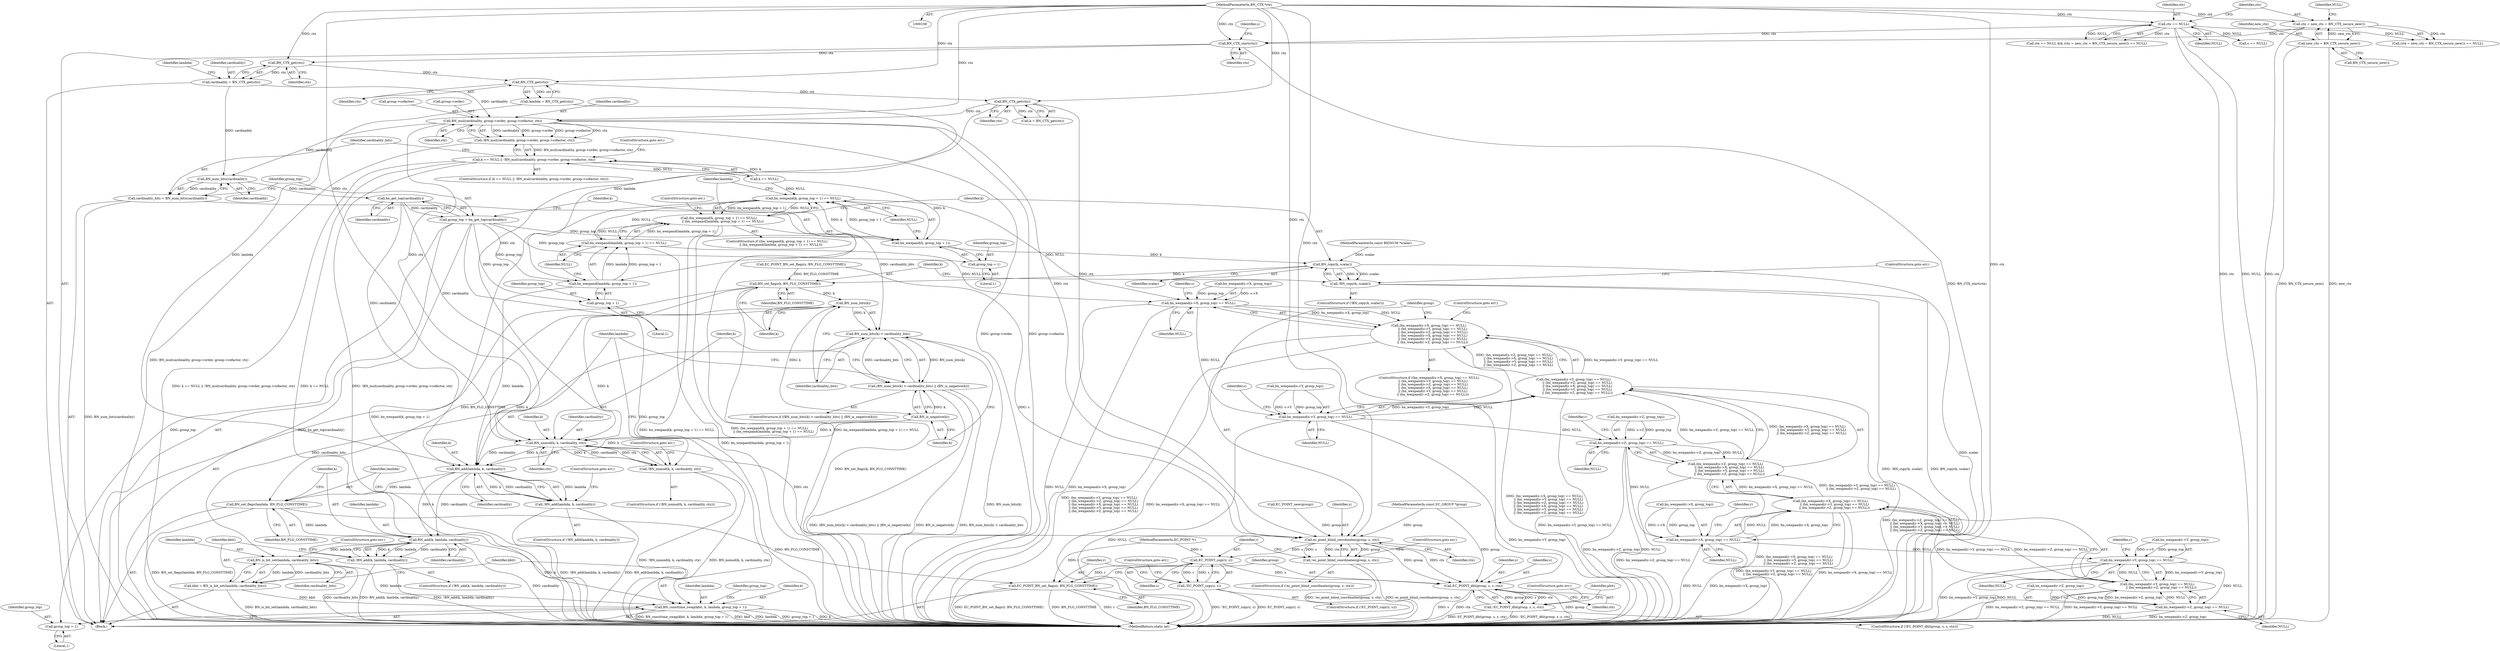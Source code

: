 digraph "1_openssl_56fb454d281a023b3f950d969693553d3f3ceea1@pointer" {
"1000212" [label="(Call,BN_mul(cardinality, group->order, group->cofactor, ctx))"];
"1000194" [label="(Call,cardinality = BN_CTX_get(ctx))"];
"1000196" [label="(Call,BN_CTX_get(ctx))"];
"1000159" [label="(Call,BN_CTX_start(ctx))"];
"1000151" [label="(Call,ctx = new_ctx = BN_CTX_secure_new())"];
"1000113" [label="(MethodParameterIn,BN_CTX *ctx)"];
"1000153" [label="(Call,new_ctx = BN_CTX_secure_new())"];
"1000147" [label="(Call,ctx == NULL)"];
"1000204" [label="(Call,BN_CTX_get(ctx))"];
"1000200" [label="(Call,BN_CTX_get(ctx))"];
"1000211" [label="(Call,!BN_mul(cardinality, group->order, group->cofactor, ctx))"];
"1000207" [label="(Call,k == NULL || !BN_mul(cardinality, group->order, group->cofactor, ctx))"];
"1000224" [label="(Call,BN_num_bits(cardinality))"];
"1000222" [label="(Call,cardinality_bits = BN_num_bits(cardinality))"];
"1000258" [label="(Call,BN_num_bits(k) > cardinality_bits)"];
"1000257" [label="(Call,(BN_num_bits(k) > cardinality_bits) || (BN_is_negative(k)))"];
"1000292" [label="(Call,BN_is_bit_set(lambda, cardinality_bits))"];
"1000290" [label="(Call,kbit = BN_is_bit_set(lambda, cardinality_bits))"];
"1000295" [label="(Call,BN_consttime_swap(kbit, k, lambda, group_top + 1))"];
"1000228" [label="(Call,bn_get_top(cardinality))"];
"1000226" [label="(Call,group_top = bn_get_top(cardinality))"];
"1000233" [label="(Call,bn_wexpand(k, group_top + 1))"];
"1000232" [label="(Call,bn_wexpand(k, group_top + 1) == NULL)"];
"1000231" [label="(Call,(bn_wexpand(k, group_top + 1) == NULL)\n        || (bn_wexpand(lambda, group_top + 1) == NULL))"];
"1000239" [label="(Call,bn_wexpand(lambda, group_top + 1) == NULL)"];
"1000310" [label="(Call,bn_wexpand(s->X, group_top) == NULL)"];
"1000309" [label="(Call,(bn_wexpand(s->X, group_top) == NULL)\n        || (bn_wexpand(s->Y, group_top) == NULL)\n        || (bn_wexpand(s->Z, group_top) == NULL)\n        || (bn_wexpand(r->X, group_top) == NULL)\n        || (bn_wexpand(r->Y, group_top) == NULL)\n        || (bn_wexpand(r->Z, group_top) == NULL))"];
"1000318" [label="(Call,bn_wexpand(s->Y, group_top) == NULL)"];
"1000317" [label="(Call,(bn_wexpand(s->Y, group_top) == NULL)\n        || (bn_wexpand(s->Z, group_top) == NULL)\n        || (bn_wexpand(r->X, group_top) == NULL)\n        || (bn_wexpand(r->Y, group_top) == NULL)\n        || (bn_wexpand(r->Z, group_top) == NULL))"];
"1000326" [label="(Call,bn_wexpand(s->Z, group_top) == NULL)"];
"1000325" [label="(Call,(bn_wexpand(s->Z, group_top) == NULL)\n        || (bn_wexpand(r->X, group_top) == NULL)\n        || (bn_wexpand(r->Y, group_top) == NULL)\n        || (bn_wexpand(r->Z, group_top) == NULL))"];
"1000334" [label="(Call,bn_wexpand(r->X, group_top) == NULL)"];
"1000333" [label="(Call,(bn_wexpand(r->X, group_top) == NULL)\n        || (bn_wexpand(r->Y, group_top) == NULL)\n        || (bn_wexpand(r->Z, group_top) == NULL))"];
"1000342" [label="(Call,bn_wexpand(r->Y, group_top) == NULL)"];
"1000341" [label="(Call,(bn_wexpand(r->Y, group_top) == NULL)\n        || (bn_wexpand(r->Z, group_top) == NULL))"];
"1000349" [label="(Call,bn_wexpand(r->Z, group_top) == NULL)"];
"1000249" [label="(Call,BN_copy(k, scalar))"];
"1000248" [label="(Call,!BN_copy(k, scalar))"];
"1000253" [label="(Call,BN_set_flags(k, BN_FLG_CONSTTIME))"];
"1000259" [label="(Call,BN_num_bits(k))"];
"1000262" [label="(Call,BN_is_negative(k))"];
"1000267" [label="(Call,BN_nnmod(k, k, cardinality, ctx))"];
"1000266" [label="(Call,!BN_nnmod(k, k, cardinality, ctx))"];
"1000275" [label="(Call,BN_add(lambda, k, cardinality))"];
"1000274" [label="(Call,!BN_add(lambda, k, cardinality))"];
"1000280" [label="(Call,BN_set_flags(lambda, BN_FLG_CONSTTIME))"];
"1000285" [label="(Call,BN_add(k, lambda, cardinality))"];
"1000284" [label="(Call,!BN_add(k, lambda, cardinality))"];
"1000370" [label="(Call,EC_POINT_BN_set_flags(r, BN_FLG_CONSTTIME))"];
"1000359" [label="(Call,ec_point_blind_coordinates(group, s, ctx))"];
"1000358" [label="(Call,!ec_point_blind_coordinates(group, s, ctx))"];
"1000366" [label="(Call,EC_POINT_copy(r, s))"];
"1000365" [label="(Call,!EC_POINT_copy(r, s))"];
"1000375" [label="(Call,EC_POINT_dbl(group, s, s, ctx))"];
"1000374" [label="(Call,!EC_POINT_dbl(group, s, s, ctx))"];
"1000235" [label="(Call,group_top + 1)"];
"1000240" [label="(Call,bn_wexpand(lambda, group_top + 1))"];
"1000242" [label="(Call,group_top + 1)"];
"1000299" [label="(Call,group_top + 1)"];
"1000147" [label="(Call,ctx == NULL)"];
"1000246" [label="(ControlStructure,goto err;)"];
"1000248" [label="(Call,!BN_copy(k, scalar))"];
"1000292" [label="(Call,BN_is_bit_set(lambda, cardinality_bits))"];
"1000296" [label="(Identifier,kbit)"];
"1000232" [label="(Call,bn_wexpand(k, group_top + 1) == NULL)"];
"1000332" [label="(Identifier,NULL)"];
"1000257" [label="(Call,(BN_num_bits(k) > cardinality_bits) || (BN_is_negative(k)))"];
"1000298" [label="(Identifier,lambda)"];
"1000334" [label="(Call,bn_wexpand(r->X, group_top) == NULL)"];
"1000358" [label="(Call,!ec_point_blind_coordinates(group, s, ctx))"];
"1000252" [label="(ControlStructure,goto err;)"];
"1000369" [label="(ControlStructure,goto err;)"];
"1000262" [label="(Call,BN_is_negative(k))"];
"1000204" [label="(Call,BN_CTX_get(ctx))"];
"1000375" [label="(Call,EC_POINT_dbl(group, s, s, ctx))"];
"1000213" [label="(Identifier,cardinality)"];
"1000194" [label="(Call,cardinality = BN_CTX_get(ctx))"];
"1000367" [label="(Identifier,r)"];
"1000243" [label="(Identifier,group_top)"];
"1000280" [label="(Call,BN_set_flags(lambda, BN_FLG_CONSTTIME))"];
"1000340" [label="(Identifier,NULL)"];
"1000309" [label="(Call,(bn_wexpand(s->X, group_top) == NULL)\n        || (bn_wexpand(s->Y, group_top) == NULL)\n        || (bn_wexpand(s->Z, group_top) == NULL)\n        || (bn_wexpand(r->X, group_top) == NULL)\n        || (bn_wexpand(r->Y, group_top) == NULL)\n        || (bn_wexpand(r->Z, group_top) == NULL))"];
"1000360" [label="(Identifier,group)"];
"1000366" [label="(Call,EC_POINT_copy(r, s))"];
"1000363" [label="(ControlStructure,goto err;)"];
"1000282" [label="(Identifier,BN_FLG_CONSTTIME)"];
"1000245" [label="(Identifier,NULL)"];
"1000263" [label="(Identifier,k)"];
"1000163" [label="(Call,EC_POINT_new(group))"];
"1000195" [label="(Identifier,cardinality)"];
"1000224" [label="(Call,BN_num_bits(cardinality))"];
"1000349" [label="(Call,bn_wexpand(r->Z, group_top) == NULL)"];
"1000271" [label="(Identifier,ctx)"];
"1000156" [label="(Identifier,NULL)"];
"1000276" [label="(Identifier,lambda)"];
"1000269" [label="(Identifier,k)"];
"1000268" [label="(Identifier,k)"];
"1000377" [label="(Identifier,s)"];
"1000295" [label="(Call,BN_consttime_swap(kbit, k, lambda, group_top + 1))"];
"1000114" [label="(Block,)"];
"1000326" [label="(Call,bn_wexpand(s->Z, group_top) == NULL)"];
"1000196" [label="(Call,BN_CTX_get(ctx))"];
"1000155" [label="(Call,BN_CTX_secure_new())"];
"1000284" [label="(Call,!BN_add(k, lambda, cardinality))"];
"1000335" [label="(Call,bn_wexpand(r->X, group_top))"];
"1000342" [label="(Call,bn_wexpand(r->Y, group_top) == NULL)"];
"1000223" [label="(Identifier,cardinality_bits)"];
"1000206" [label="(ControlStructure,if (k == NULL || !BN_mul(cardinality, group->order, group->cofactor, ctx)))"];
"1000255" [label="(Identifier,BN_FLG_CONSTTIME)"];
"1000300" [label="(Identifier,group_top)"];
"1000291" [label="(Identifier,kbit)"];
"1000207" [label="(Call,k == NULL || !BN_mul(cardinality, group->order, group->cofactor, ctx))"];
"1000111" [label="(MethodParameterIn,const BIGNUM *scalar)"];
"1000373" [label="(ControlStructure,if (!EC_POINT_dbl(group, s, s, ctx)))"];
"1000149" [label="(Identifier,NULL)"];
"1000225" [label="(Identifier,cardinality)"];
"1000359" [label="(Call,ec_point_blind_coordinates(group, s, ctx))"];
"1000382" [label="(Identifier,pbit)"];
"1000362" [label="(Identifier,ctx)"];
"1000235" [label="(Call,group_top + 1)"];
"1000260" [label="(Identifier,k)"];
"1000277" [label="(Identifier,k)"];
"1000287" [label="(Identifier,lambda)"];
"1000244" [label="(Literal,1)"];
"1000251" [label="(Identifier,scalar)"];
"1000237" [label="(Literal,1)"];
"1000153" [label="(Call,new_ctx = BN_CTX_secure_new())"];
"1000166" [label="(Call,s == NULL)"];
"1000221" [label="(ControlStructure,goto err;)"];
"1000279" [label="(ControlStructure,goto err;)"];
"1000150" [label="(Call,(ctx = new_ctx = BN_CTX_secure_new()) == NULL)"];
"1000199" [label="(Identifier,lambda)"];
"1000273" [label="(ControlStructure,if (!BN_add(lambda, k, cardinality)))"];
"1000230" [label="(ControlStructure,if ((bn_wexpand(k, group_top + 1) == NULL)\n        || (bn_wexpand(lambda, group_top + 1) == NULL)))"];
"1000310" [label="(Call,bn_wexpand(s->X, group_top) == NULL)"];
"1000110" [label="(MethodParameterIn,EC_POINT *r)"];
"1000220" [label="(Identifier,ctx)"];
"1000113" [label="(MethodParameterIn,BN_CTX *ctx)"];
"1000217" [label="(Call,group->cofactor)"];
"1000249" [label="(Call,BN_copy(k, scalar))"];
"1000303" [label="(Identifier,group_top)"];
"1000289" [label="(ControlStructure,goto err;)"];
"1000371" [label="(Identifier,r)"];
"1000299" [label="(Call,group_top + 1)"];
"1000432" [label="(MethodReturn,static int)"];
"1000154" [label="(Identifier,new_ctx)"];
"1000226" [label="(Call,group_top = bn_get_top(cardinality))"];
"1000290" [label="(Call,kbit = BN_is_bit_set(lambda, cardinality_bits))"];
"1000236" [label="(Identifier,group_top)"];
"1000286" [label="(Identifier,k)"];
"1000267" [label="(Call,BN_nnmod(k, k, cardinality, ctx))"];
"1000341" [label="(Call,(bn_wexpand(r->Y, group_top) == NULL)\n        || (bn_wexpand(r->Z, group_top) == NULL))"];
"1000109" [label="(MethodParameterIn,const EC_GROUP *group)"];
"1000372" [label="(Identifier,BN_FLG_CONSTTIME)"];
"1000368" [label="(Identifier,s)"];
"1000270" [label="(Identifier,cardinality)"];
"1000239" [label="(Call,bn_wexpand(lambda, group_top + 1) == NULL)"];
"1000191" [label="(Call,EC_POINT_BN_set_flags(s, BN_FLG_CONSTTIME))"];
"1000202" [label="(Call,k = BN_CTX_get(ctx))"];
"1000316" [label="(Identifier,NULL)"];
"1000374" [label="(Call,!EC_POINT_dbl(group, s, s, ctx))"];
"1000151" [label="(Call,ctx = new_ctx = BN_CTX_secure_new())"];
"1000148" [label="(Identifier,ctx)"];
"1000356" [label="(ControlStructure,goto err;)"];
"1000250" [label="(Identifier,k)"];
"1000297" [label="(Identifier,k)"];
"1000285" [label="(Call,BN_add(k, lambda, cardinality))"];
"1000229" [label="(Identifier,cardinality)"];
"1000222" [label="(Call,cardinality_bits = BN_num_bits(cardinality))"];
"1000198" [label="(Call,lambda = BN_CTX_get(ctx))"];
"1000301" [label="(Literal,1)"];
"1000160" [label="(Identifier,ctx)"];
"1000256" [label="(ControlStructure,if ((BN_num_bits(k) > cardinality_bits) || (BN_is_negative(k))))"];
"1000231" [label="(Call,(bn_wexpand(k, group_top + 1) == NULL)\n        || (bn_wexpand(lambda, group_top + 1) == NULL))"];
"1000146" [label="(Call,ctx == NULL && (ctx = new_ctx = BN_CTX_secure_new()) == NULL)"];
"1000357" [label="(ControlStructure,if (!ec_point_blind_coordinates(group, s, ctx)))"];
"1000208" [label="(Call,k == NULL)"];
"1000254" [label="(Identifier,k)"];
"1000234" [label="(Identifier,k)"];
"1000345" [label="(Identifier,r)"];
"1000350" [label="(Call,bn_wexpand(r->Z, group_top))"];
"1000333" [label="(Call,(bn_wexpand(r->X, group_top) == NULL)\n        || (bn_wexpand(r->Y, group_top) == NULL)\n        || (bn_wexpand(r->Z, group_top) == NULL))"];
"1000380" [label="(ControlStructure,goto err;)"];
"1000211" [label="(Call,!BN_mul(cardinality, group->order, group->cofactor, ctx))"];
"1000259" [label="(Call,BN_num_bits(k))"];
"1000317" [label="(Call,(bn_wexpand(s->Y, group_top) == NULL)\n        || (bn_wexpand(s->Z, group_top) == NULL)\n        || (bn_wexpand(r->X, group_top) == NULL)\n        || (bn_wexpand(r->Y, group_top) == NULL)\n        || (bn_wexpand(r->Z, group_top) == NULL))"];
"1000321" [label="(Identifier,s)"];
"1000238" [label="(Identifier,NULL)"];
"1000152" [label="(Identifier,ctx)"];
"1000376" [label="(Identifier,group)"];
"1000365" [label="(Call,!EC_POINT_copy(r, s))"];
"1000343" [label="(Call,bn_wexpand(r->Y, group_top))"];
"1000378" [label="(Identifier,s)"];
"1000275" [label="(Call,BN_add(lambda, k, cardinality))"];
"1000329" [label="(Identifier,s)"];
"1000197" [label="(Identifier,ctx)"];
"1000352" [label="(Identifier,r)"];
"1000283" [label="(ControlStructure,if (!BN_add(k, lambda, cardinality)))"];
"1000327" [label="(Call,bn_wexpand(s->Z, group_top))"];
"1000205" [label="(Identifier,ctx)"];
"1000348" [label="(Identifier,NULL)"];
"1000258" [label="(Call,BN_num_bits(k) > cardinality_bits)"];
"1000278" [label="(Identifier,cardinality)"];
"1000233" [label="(Call,bn_wexpand(k, group_top + 1))"];
"1000318" [label="(Call,bn_wexpand(s->Y, group_top) == NULL)"];
"1000355" [label="(Identifier,NULL)"];
"1000361" [label="(Identifier,s)"];
"1000319" [label="(Call,bn_wexpand(s->Y, group_top))"];
"1000240" [label="(Call,bn_wexpand(lambda, group_top + 1))"];
"1000324" [label="(Identifier,NULL)"];
"1000159" [label="(Call,BN_CTX_start(ctx))"];
"1000162" [label="(Identifier,s)"];
"1000325" [label="(Call,(bn_wexpand(s->Z, group_top) == NULL)\n        || (bn_wexpand(r->X, group_top) == NULL)\n        || (bn_wexpand(r->Y, group_top) == NULL)\n        || (bn_wexpand(r->Z, group_top) == NULL))"];
"1000379" [label="(Identifier,ctx)"];
"1000242" [label="(Call,group_top + 1)"];
"1000201" [label="(Identifier,ctx)"];
"1000200" [label="(Call,BN_CTX_get(ctx))"];
"1000265" [label="(ControlStructure,if (!BN_nnmod(k, k, cardinality, ctx)))"];
"1000241" [label="(Identifier,lambda)"];
"1000294" [label="(Identifier,cardinality_bits)"];
"1000227" [label="(Identifier,group_top)"];
"1000337" [label="(Identifier,r)"];
"1000274" [label="(Call,!BN_add(lambda, k, cardinality))"];
"1000293" [label="(Identifier,lambda)"];
"1000228" [label="(Call,bn_get_top(cardinality))"];
"1000288" [label="(Identifier,cardinality)"];
"1000212" [label="(Call,BN_mul(cardinality, group->order, group->cofactor, ctx))"];
"1000308" [label="(ControlStructure,if ((bn_wexpand(s->X, group_top) == NULL)\n        || (bn_wexpand(s->Y, group_top) == NULL)\n        || (bn_wexpand(s->Z, group_top) == NULL)\n        || (bn_wexpand(r->X, group_top) == NULL)\n        || (bn_wexpand(r->Y, group_top) == NULL)\n        || (bn_wexpand(r->Z, group_top) == NULL)))"];
"1000364" [label="(ControlStructure,if (!EC_POINT_copy(r, s)))"];
"1000253" [label="(Call,BN_set_flags(k, BN_FLG_CONSTTIME))"];
"1000261" [label="(Identifier,cardinality_bits)"];
"1000272" [label="(ControlStructure,goto err;)"];
"1000247" [label="(ControlStructure,if (!BN_copy(k, scalar)))"];
"1000266" [label="(Call,!BN_nnmod(k, k, cardinality, ctx))"];
"1000214" [label="(Call,group->order)"];
"1000311" [label="(Call,bn_wexpand(s->X, group_top))"];
"1000370" [label="(Call,EC_POINT_BN_set_flags(r, BN_FLG_CONSTTIME))"];
"1000281" [label="(Identifier,lambda)"];
"1000212" -> "1000211"  [label="AST: "];
"1000212" -> "1000220"  [label="CFG: "];
"1000213" -> "1000212"  [label="AST: "];
"1000214" -> "1000212"  [label="AST: "];
"1000217" -> "1000212"  [label="AST: "];
"1000220" -> "1000212"  [label="AST: "];
"1000211" -> "1000212"  [label="CFG: "];
"1000212" -> "1000432"  [label="DDG: group->cofactor"];
"1000212" -> "1000432"  [label="DDG: group->order"];
"1000212" -> "1000211"  [label="DDG: cardinality"];
"1000212" -> "1000211"  [label="DDG: group->order"];
"1000212" -> "1000211"  [label="DDG: group->cofactor"];
"1000212" -> "1000211"  [label="DDG: ctx"];
"1000194" -> "1000212"  [label="DDG: cardinality"];
"1000204" -> "1000212"  [label="DDG: ctx"];
"1000113" -> "1000212"  [label="DDG: ctx"];
"1000212" -> "1000224"  [label="DDG: cardinality"];
"1000212" -> "1000267"  [label="DDG: ctx"];
"1000212" -> "1000359"  [label="DDG: ctx"];
"1000194" -> "1000114"  [label="AST: "];
"1000194" -> "1000196"  [label="CFG: "];
"1000195" -> "1000194"  [label="AST: "];
"1000196" -> "1000194"  [label="AST: "];
"1000199" -> "1000194"  [label="CFG: "];
"1000196" -> "1000194"  [label="DDG: ctx"];
"1000194" -> "1000224"  [label="DDG: cardinality"];
"1000196" -> "1000197"  [label="CFG: "];
"1000197" -> "1000196"  [label="AST: "];
"1000159" -> "1000196"  [label="DDG: ctx"];
"1000113" -> "1000196"  [label="DDG: ctx"];
"1000196" -> "1000200"  [label="DDG: ctx"];
"1000159" -> "1000114"  [label="AST: "];
"1000159" -> "1000160"  [label="CFG: "];
"1000160" -> "1000159"  [label="AST: "];
"1000162" -> "1000159"  [label="CFG: "];
"1000159" -> "1000432"  [label="DDG: BN_CTX_start(ctx)"];
"1000151" -> "1000159"  [label="DDG: ctx"];
"1000147" -> "1000159"  [label="DDG: ctx"];
"1000113" -> "1000159"  [label="DDG: ctx"];
"1000151" -> "1000150"  [label="AST: "];
"1000151" -> "1000153"  [label="CFG: "];
"1000152" -> "1000151"  [label="AST: "];
"1000153" -> "1000151"  [label="AST: "];
"1000156" -> "1000151"  [label="CFG: "];
"1000151" -> "1000432"  [label="DDG: ctx"];
"1000151" -> "1000150"  [label="DDG: ctx"];
"1000113" -> "1000151"  [label="DDG: ctx"];
"1000153" -> "1000151"  [label="DDG: new_ctx"];
"1000113" -> "1000108"  [label="AST: "];
"1000113" -> "1000432"  [label="DDG: ctx"];
"1000113" -> "1000147"  [label="DDG: ctx"];
"1000113" -> "1000200"  [label="DDG: ctx"];
"1000113" -> "1000204"  [label="DDG: ctx"];
"1000113" -> "1000267"  [label="DDG: ctx"];
"1000113" -> "1000359"  [label="DDG: ctx"];
"1000113" -> "1000375"  [label="DDG: ctx"];
"1000153" -> "1000155"  [label="CFG: "];
"1000154" -> "1000153"  [label="AST: "];
"1000155" -> "1000153"  [label="AST: "];
"1000153" -> "1000432"  [label="DDG: BN_CTX_secure_new()"];
"1000153" -> "1000432"  [label="DDG: new_ctx"];
"1000147" -> "1000146"  [label="AST: "];
"1000147" -> "1000149"  [label="CFG: "];
"1000148" -> "1000147"  [label="AST: "];
"1000149" -> "1000147"  [label="AST: "];
"1000152" -> "1000147"  [label="CFG: "];
"1000146" -> "1000147"  [label="CFG: "];
"1000147" -> "1000432"  [label="DDG: NULL"];
"1000147" -> "1000432"  [label="DDG: ctx"];
"1000147" -> "1000146"  [label="DDG: ctx"];
"1000147" -> "1000146"  [label="DDG: NULL"];
"1000147" -> "1000150"  [label="DDG: NULL"];
"1000147" -> "1000166"  [label="DDG: NULL"];
"1000204" -> "1000202"  [label="AST: "];
"1000204" -> "1000205"  [label="CFG: "];
"1000205" -> "1000204"  [label="AST: "];
"1000202" -> "1000204"  [label="CFG: "];
"1000204" -> "1000202"  [label="DDG: ctx"];
"1000200" -> "1000204"  [label="DDG: ctx"];
"1000204" -> "1000267"  [label="DDG: ctx"];
"1000204" -> "1000359"  [label="DDG: ctx"];
"1000200" -> "1000198"  [label="AST: "];
"1000200" -> "1000201"  [label="CFG: "];
"1000201" -> "1000200"  [label="AST: "];
"1000198" -> "1000200"  [label="CFG: "];
"1000200" -> "1000198"  [label="DDG: ctx"];
"1000211" -> "1000207"  [label="AST: "];
"1000207" -> "1000211"  [label="CFG: "];
"1000211" -> "1000432"  [label="DDG: BN_mul(cardinality, group->order, group->cofactor, ctx)"];
"1000211" -> "1000207"  [label="DDG: BN_mul(cardinality, group->order, group->cofactor, ctx)"];
"1000207" -> "1000206"  [label="AST: "];
"1000207" -> "1000208"  [label="CFG: "];
"1000208" -> "1000207"  [label="AST: "];
"1000221" -> "1000207"  [label="CFG: "];
"1000223" -> "1000207"  [label="CFG: "];
"1000207" -> "1000432"  [label="DDG: k == NULL"];
"1000207" -> "1000432"  [label="DDG: k == NULL || !BN_mul(cardinality, group->order, group->cofactor, ctx)"];
"1000207" -> "1000432"  [label="DDG: !BN_mul(cardinality, group->order, group->cofactor, ctx)"];
"1000208" -> "1000207"  [label="DDG: k"];
"1000208" -> "1000207"  [label="DDG: NULL"];
"1000224" -> "1000222"  [label="AST: "];
"1000224" -> "1000225"  [label="CFG: "];
"1000225" -> "1000224"  [label="AST: "];
"1000222" -> "1000224"  [label="CFG: "];
"1000224" -> "1000222"  [label="DDG: cardinality"];
"1000224" -> "1000228"  [label="DDG: cardinality"];
"1000222" -> "1000114"  [label="AST: "];
"1000223" -> "1000222"  [label="AST: "];
"1000227" -> "1000222"  [label="CFG: "];
"1000222" -> "1000432"  [label="DDG: BN_num_bits(cardinality)"];
"1000222" -> "1000258"  [label="DDG: cardinality_bits"];
"1000258" -> "1000257"  [label="AST: "];
"1000258" -> "1000261"  [label="CFG: "];
"1000259" -> "1000258"  [label="AST: "];
"1000261" -> "1000258"  [label="AST: "];
"1000263" -> "1000258"  [label="CFG: "];
"1000257" -> "1000258"  [label="CFG: "];
"1000258" -> "1000432"  [label="DDG: BN_num_bits(k)"];
"1000258" -> "1000257"  [label="DDG: BN_num_bits(k)"];
"1000258" -> "1000257"  [label="DDG: cardinality_bits"];
"1000259" -> "1000258"  [label="DDG: k"];
"1000258" -> "1000292"  [label="DDG: cardinality_bits"];
"1000257" -> "1000256"  [label="AST: "];
"1000257" -> "1000262"  [label="CFG: "];
"1000262" -> "1000257"  [label="AST: "];
"1000268" -> "1000257"  [label="CFG: "];
"1000276" -> "1000257"  [label="CFG: "];
"1000257" -> "1000432"  [label="DDG: BN_num_bits(k) > cardinality_bits"];
"1000257" -> "1000432"  [label="DDG: BN_is_negative(k)"];
"1000257" -> "1000432"  [label="DDG: (BN_num_bits(k) > cardinality_bits) || (BN_is_negative(k))"];
"1000262" -> "1000257"  [label="DDG: k"];
"1000292" -> "1000290"  [label="AST: "];
"1000292" -> "1000294"  [label="CFG: "];
"1000293" -> "1000292"  [label="AST: "];
"1000294" -> "1000292"  [label="AST: "];
"1000290" -> "1000292"  [label="CFG: "];
"1000292" -> "1000432"  [label="DDG: cardinality_bits"];
"1000292" -> "1000290"  [label="DDG: lambda"];
"1000292" -> "1000290"  [label="DDG: cardinality_bits"];
"1000285" -> "1000292"  [label="DDG: lambda"];
"1000292" -> "1000295"  [label="DDG: lambda"];
"1000290" -> "1000114"  [label="AST: "];
"1000291" -> "1000290"  [label="AST: "];
"1000296" -> "1000290"  [label="CFG: "];
"1000290" -> "1000432"  [label="DDG: BN_is_bit_set(lambda, cardinality_bits)"];
"1000290" -> "1000295"  [label="DDG: kbit"];
"1000295" -> "1000114"  [label="AST: "];
"1000295" -> "1000299"  [label="CFG: "];
"1000296" -> "1000295"  [label="AST: "];
"1000297" -> "1000295"  [label="AST: "];
"1000298" -> "1000295"  [label="AST: "];
"1000299" -> "1000295"  [label="AST: "];
"1000303" -> "1000295"  [label="CFG: "];
"1000295" -> "1000432"  [label="DDG: kbit"];
"1000295" -> "1000432"  [label="DDG: lambda"];
"1000295" -> "1000432"  [label="DDG: group_top + 1"];
"1000295" -> "1000432"  [label="DDG: k"];
"1000295" -> "1000432"  [label="DDG: BN_consttime_swap(kbit, k, lambda, group_top + 1)"];
"1000285" -> "1000295"  [label="DDG: k"];
"1000226" -> "1000295"  [label="DDG: group_top"];
"1000228" -> "1000226"  [label="AST: "];
"1000228" -> "1000229"  [label="CFG: "];
"1000229" -> "1000228"  [label="AST: "];
"1000226" -> "1000228"  [label="CFG: "];
"1000228" -> "1000226"  [label="DDG: cardinality"];
"1000228" -> "1000267"  [label="DDG: cardinality"];
"1000228" -> "1000275"  [label="DDG: cardinality"];
"1000226" -> "1000114"  [label="AST: "];
"1000227" -> "1000226"  [label="AST: "];
"1000234" -> "1000226"  [label="CFG: "];
"1000226" -> "1000432"  [label="DDG: bn_get_top(cardinality)"];
"1000226" -> "1000233"  [label="DDG: group_top"];
"1000226" -> "1000235"  [label="DDG: group_top"];
"1000226" -> "1000240"  [label="DDG: group_top"];
"1000226" -> "1000242"  [label="DDG: group_top"];
"1000226" -> "1000299"  [label="DDG: group_top"];
"1000233" -> "1000232"  [label="AST: "];
"1000233" -> "1000235"  [label="CFG: "];
"1000234" -> "1000233"  [label="AST: "];
"1000235" -> "1000233"  [label="AST: "];
"1000238" -> "1000233"  [label="CFG: "];
"1000233" -> "1000232"  [label="DDG: k"];
"1000233" -> "1000232"  [label="DDG: group_top + 1"];
"1000208" -> "1000233"  [label="DDG: k"];
"1000233" -> "1000249"  [label="DDG: k"];
"1000232" -> "1000231"  [label="AST: "];
"1000232" -> "1000238"  [label="CFG: "];
"1000238" -> "1000232"  [label="AST: "];
"1000241" -> "1000232"  [label="CFG: "];
"1000231" -> "1000232"  [label="CFG: "];
"1000232" -> "1000432"  [label="DDG: bn_wexpand(k, group_top + 1)"];
"1000232" -> "1000231"  [label="DDG: bn_wexpand(k, group_top + 1)"];
"1000232" -> "1000231"  [label="DDG: NULL"];
"1000208" -> "1000232"  [label="DDG: NULL"];
"1000232" -> "1000239"  [label="DDG: NULL"];
"1000232" -> "1000310"  [label="DDG: NULL"];
"1000231" -> "1000230"  [label="AST: "];
"1000231" -> "1000239"  [label="CFG: "];
"1000239" -> "1000231"  [label="AST: "];
"1000246" -> "1000231"  [label="CFG: "];
"1000250" -> "1000231"  [label="CFG: "];
"1000231" -> "1000432"  [label="DDG: bn_wexpand(lambda, group_top + 1) == NULL"];
"1000231" -> "1000432"  [label="DDG: (bn_wexpand(k, group_top + 1) == NULL)\n        || (bn_wexpand(lambda, group_top + 1) == NULL)"];
"1000231" -> "1000432"  [label="DDG: bn_wexpand(k, group_top + 1) == NULL"];
"1000239" -> "1000231"  [label="DDG: bn_wexpand(lambda, group_top + 1)"];
"1000239" -> "1000231"  [label="DDG: NULL"];
"1000239" -> "1000245"  [label="CFG: "];
"1000240" -> "1000239"  [label="AST: "];
"1000245" -> "1000239"  [label="AST: "];
"1000239" -> "1000432"  [label="DDG: bn_wexpand(lambda, group_top + 1)"];
"1000240" -> "1000239"  [label="DDG: lambda"];
"1000240" -> "1000239"  [label="DDG: group_top + 1"];
"1000239" -> "1000310"  [label="DDG: NULL"];
"1000310" -> "1000309"  [label="AST: "];
"1000310" -> "1000316"  [label="CFG: "];
"1000311" -> "1000310"  [label="AST: "];
"1000316" -> "1000310"  [label="AST: "];
"1000321" -> "1000310"  [label="CFG: "];
"1000309" -> "1000310"  [label="CFG: "];
"1000310" -> "1000432"  [label="DDG: NULL"];
"1000310" -> "1000432"  [label="DDG: bn_wexpand(s->X, group_top)"];
"1000310" -> "1000309"  [label="DDG: bn_wexpand(s->X, group_top)"];
"1000310" -> "1000309"  [label="DDG: NULL"];
"1000311" -> "1000310"  [label="DDG: s->X"];
"1000311" -> "1000310"  [label="DDG: group_top"];
"1000310" -> "1000318"  [label="DDG: NULL"];
"1000309" -> "1000308"  [label="AST: "];
"1000309" -> "1000317"  [label="CFG: "];
"1000317" -> "1000309"  [label="AST: "];
"1000356" -> "1000309"  [label="CFG: "];
"1000360" -> "1000309"  [label="CFG: "];
"1000309" -> "1000432"  [label="DDG: bn_wexpand(s->X, group_top) == NULL"];
"1000309" -> "1000432"  [label="DDG: (bn_wexpand(s->X, group_top) == NULL)\n        || (bn_wexpand(s->Y, group_top) == NULL)\n        || (bn_wexpand(s->Z, group_top) == NULL)\n        || (bn_wexpand(r->X, group_top) == NULL)\n        || (bn_wexpand(r->Y, group_top) == NULL)\n        || (bn_wexpand(r->Z, group_top) == NULL)"];
"1000309" -> "1000432"  [label="DDG: (bn_wexpand(s->Y, group_top) == NULL)\n        || (bn_wexpand(s->Z, group_top) == NULL)\n        || (bn_wexpand(r->X, group_top) == NULL)\n        || (bn_wexpand(r->Y, group_top) == NULL)\n        || (bn_wexpand(r->Z, group_top) == NULL)"];
"1000317" -> "1000309"  [label="DDG: bn_wexpand(s->Y, group_top) == NULL"];
"1000317" -> "1000309"  [label="DDG: (bn_wexpand(s->Z, group_top) == NULL)\n        || (bn_wexpand(r->X, group_top) == NULL)\n        || (bn_wexpand(r->Y, group_top) == NULL)\n        || (bn_wexpand(r->Z, group_top) == NULL)"];
"1000318" -> "1000317"  [label="AST: "];
"1000318" -> "1000324"  [label="CFG: "];
"1000319" -> "1000318"  [label="AST: "];
"1000324" -> "1000318"  [label="AST: "];
"1000329" -> "1000318"  [label="CFG: "];
"1000317" -> "1000318"  [label="CFG: "];
"1000318" -> "1000432"  [label="DDG: bn_wexpand(s->Y, group_top)"];
"1000318" -> "1000432"  [label="DDG: NULL"];
"1000318" -> "1000317"  [label="DDG: bn_wexpand(s->Y, group_top)"];
"1000318" -> "1000317"  [label="DDG: NULL"];
"1000319" -> "1000318"  [label="DDG: s->Y"];
"1000319" -> "1000318"  [label="DDG: group_top"];
"1000318" -> "1000326"  [label="DDG: NULL"];
"1000317" -> "1000325"  [label="CFG: "];
"1000325" -> "1000317"  [label="AST: "];
"1000317" -> "1000432"  [label="DDG: bn_wexpand(s->Y, group_top) == NULL"];
"1000317" -> "1000432"  [label="DDG: (bn_wexpand(s->Z, group_top) == NULL)\n        || (bn_wexpand(r->X, group_top) == NULL)\n        || (bn_wexpand(r->Y, group_top) == NULL)\n        || (bn_wexpand(r->Z, group_top) == NULL)"];
"1000325" -> "1000317"  [label="DDG: bn_wexpand(s->Z, group_top) == NULL"];
"1000325" -> "1000317"  [label="DDG: (bn_wexpand(r->X, group_top) == NULL)\n        || (bn_wexpand(r->Y, group_top) == NULL)\n        || (bn_wexpand(r->Z, group_top) == NULL)"];
"1000326" -> "1000325"  [label="AST: "];
"1000326" -> "1000332"  [label="CFG: "];
"1000327" -> "1000326"  [label="AST: "];
"1000332" -> "1000326"  [label="AST: "];
"1000337" -> "1000326"  [label="CFG: "];
"1000325" -> "1000326"  [label="CFG: "];
"1000326" -> "1000432"  [label="DDG: NULL"];
"1000326" -> "1000432"  [label="DDG: bn_wexpand(s->Z, group_top)"];
"1000326" -> "1000325"  [label="DDG: bn_wexpand(s->Z, group_top)"];
"1000326" -> "1000325"  [label="DDG: NULL"];
"1000327" -> "1000326"  [label="DDG: s->Z"];
"1000327" -> "1000326"  [label="DDG: group_top"];
"1000326" -> "1000334"  [label="DDG: NULL"];
"1000325" -> "1000333"  [label="CFG: "];
"1000333" -> "1000325"  [label="AST: "];
"1000325" -> "1000432"  [label="DDG: bn_wexpand(s->Z, group_top) == NULL"];
"1000325" -> "1000432"  [label="DDG: (bn_wexpand(r->X, group_top) == NULL)\n        || (bn_wexpand(r->Y, group_top) == NULL)\n        || (bn_wexpand(r->Z, group_top) == NULL)"];
"1000333" -> "1000325"  [label="DDG: bn_wexpand(r->X, group_top) == NULL"];
"1000333" -> "1000325"  [label="DDG: (bn_wexpand(r->Y, group_top) == NULL)\n        || (bn_wexpand(r->Z, group_top) == NULL)"];
"1000334" -> "1000333"  [label="AST: "];
"1000334" -> "1000340"  [label="CFG: "];
"1000335" -> "1000334"  [label="AST: "];
"1000340" -> "1000334"  [label="AST: "];
"1000345" -> "1000334"  [label="CFG: "];
"1000333" -> "1000334"  [label="CFG: "];
"1000334" -> "1000432"  [label="DDG: NULL"];
"1000334" -> "1000432"  [label="DDG: bn_wexpand(r->X, group_top)"];
"1000334" -> "1000333"  [label="DDG: bn_wexpand(r->X, group_top)"];
"1000334" -> "1000333"  [label="DDG: NULL"];
"1000335" -> "1000334"  [label="DDG: r->X"];
"1000335" -> "1000334"  [label="DDG: group_top"];
"1000334" -> "1000342"  [label="DDG: NULL"];
"1000333" -> "1000341"  [label="CFG: "];
"1000341" -> "1000333"  [label="AST: "];
"1000333" -> "1000432"  [label="DDG: bn_wexpand(r->X, group_top) == NULL"];
"1000333" -> "1000432"  [label="DDG: (bn_wexpand(r->Y, group_top) == NULL)\n        || (bn_wexpand(r->Z, group_top) == NULL)"];
"1000341" -> "1000333"  [label="DDG: bn_wexpand(r->Y, group_top) == NULL"];
"1000341" -> "1000333"  [label="DDG: bn_wexpand(r->Z, group_top) == NULL"];
"1000342" -> "1000341"  [label="AST: "];
"1000342" -> "1000348"  [label="CFG: "];
"1000343" -> "1000342"  [label="AST: "];
"1000348" -> "1000342"  [label="AST: "];
"1000352" -> "1000342"  [label="CFG: "];
"1000341" -> "1000342"  [label="CFG: "];
"1000342" -> "1000432"  [label="DDG: bn_wexpand(r->Y, group_top)"];
"1000342" -> "1000432"  [label="DDG: NULL"];
"1000342" -> "1000341"  [label="DDG: bn_wexpand(r->Y, group_top)"];
"1000342" -> "1000341"  [label="DDG: NULL"];
"1000343" -> "1000342"  [label="DDG: r->Y"];
"1000343" -> "1000342"  [label="DDG: group_top"];
"1000342" -> "1000349"  [label="DDG: NULL"];
"1000341" -> "1000349"  [label="CFG: "];
"1000349" -> "1000341"  [label="AST: "];
"1000341" -> "1000432"  [label="DDG: bn_wexpand(r->Z, group_top) == NULL"];
"1000341" -> "1000432"  [label="DDG: bn_wexpand(r->Y, group_top) == NULL"];
"1000349" -> "1000341"  [label="DDG: bn_wexpand(r->Z, group_top)"];
"1000349" -> "1000341"  [label="DDG: NULL"];
"1000349" -> "1000355"  [label="CFG: "];
"1000350" -> "1000349"  [label="AST: "];
"1000355" -> "1000349"  [label="AST: "];
"1000349" -> "1000432"  [label="DDG: bn_wexpand(r->Z, group_top)"];
"1000349" -> "1000432"  [label="DDG: NULL"];
"1000350" -> "1000349"  [label="DDG: r->Z"];
"1000350" -> "1000349"  [label="DDG: group_top"];
"1000249" -> "1000248"  [label="AST: "];
"1000249" -> "1000251"  [label="CFG: "];
"1000250" -> "1000249"  [label="AST: "];
"1000251" -> "1000249"  [label="AST: "];
"1000248" -> "1000249"  [label="CFG: "];
"1000249" -> "1000432"  [label="DDG: scalar"];
"1000249" -> "1000248"  [label="DDG: k"];
"1000249" -> "1000248"  [label="DDG: scalar"];
"1000111" -> "1000249"  [label="DDG: scalar"];
"1000249" -> "1000253"  [label="DDG: k"];
"1000248" -> "1000247"  [label="AST: "];
"1000252" -> "1000248"  [label="CFG: "];
"1000254" -> "1000248"  [label="CFG: "];
"1000248" -> "1000432"  [label="DDG: !BN_copy(k, scalar)"];
"1000248" -> "1000432"  [label="DDG: BN_copy(k, scalar)"];
"1000253" -> "1000114"  [label="AST: "];
"1000253" -> "1000255"  [label="CFG: "];
"1000254" -> "1000253"  [label="AST: "];
"1000255" -> "1000253"  [label="AST: "];
"1000260" -> "1000253"  [label="CFG: "];
"1000253" -> "1000432"  [label="DDG: BN_set_flags(k, BN_FLG_CONSTTIME)"];
"1000191" -> "1000253"  [label="DDG: BN_FLG_CONSTTIME"];
"1000253" -> "1000259"  [label="DDG: k"];
"1000253" -> "1000280"  [label="DDG: BN_FLG_CONSTTIME"];
"1000259" -> "1000260"  [label="CFG: "];
"1000260" -> "1000259"  [label="AST: "];
"1000261" -> "1000259"  [label="CFG: "];
"1000259" -> "1000262"  [label="DDG: k"];
"1000259" -> "1000267"  [label="DDG: k"];
"1000259" -> "1000275"  [label="DDG: k"];
"1000262" -> "1000263"  [label="CFG: "];
"1000263" -> "1000262"  [label="AST: "];
"1000262" -> "1000267"  [label="DDG: k"];
"1000262" -> "1000275"  [label="DDG: k"];
"1000267" -> "1000266"  [label="AST: "];
"1000267" -> "1000271"  [label="CFG: "];
"1000268" -> "1000267"  [label="AST: "];
"1000269" -> "1000267"  [label="AST: "];
"1000270" -> "1000267"  [label="AST: "];
"1000271" -> "1000267"  [label="AST: "];
"1000266" -> "1000267"  [label="CFG: "];
"1000267" -> "1000266"  [label="DDG: k"];
"1000267" -> "1000266"  [label="DDG: cardinality"];
"1000267" -> "1000266"  [label="DDG: ctx"];
"1000267" -> "1000275"  [label="DDG: k"];
"1000267" -> "1000275"  [label="DDG: cardinality"];
"1000267" -> "1000359"  [label="DDG: ctx"];
"1000266" -> "1000265"  [label="AST: "];
"1000272" -> "1000266"  [label="CFG: "];
"1000276" -> "1000266"  [label="CFG: "];
"1000266" -> "1000432"  [label="DDG: BN_nnmod(k, k, cardinality, ctx)"];
"1000266" -> "1000432"  [label="DDG: !BN_nnmod(k, k, cardinality, ctx)"];
"1000275" -> "1000274"  [label="AST: "];
"1000275" -> "1000278"  [label="CFG: "];
"1000276" -> "1000275"  [label="AST: "];
"1000277" -> "1000275"  [label="AST: "];
"1000278" -> "1000275"  [label="AST: "];
"1000274" -> "1000275"  [label="CFG: "];
"1000275" -> "1000274"  [label="DDG: lambda"];
"1000275" -> "1000274"  [label="DDG: k"];
"1000275" -> "1000274"  [label="DDG: cardinality"];
"1000198" -> "1000275"  [label="DDG: lambda"];
"1000240" -> "1000275"  [label="DDG: lambda"];
"1000275" -> "1000280"  [label="DDG: lambda"];
"1000275" -> "1000285"  [label="DDG: k"];
"1000275" -> "1000285"  [label="DDG: cardinality"];
"1000274" -> "1000273"  [label="AST: "];
"1000279" -> "1000274"  [label="CFG: "];
"1000281" -> "1000274"  [label="CFG: "];
"1000274" -> "1000432"  [label="DDG: BN_add(lambda, k, cardinality)"];
"1000274" -> "1000432"  [label="DDG: !BN_add(lambda, k, cardinality)"];
"1000280" -> "1000114"  [label="AST: "];
"1000280" -> "1000282"  [label="CFG: "];
"1000281" -> "1000280"  [label="AST: "];
"1000282" -> "1000280"  [label="AST: "];
"1000286" -> "1000280"  [label="CFG: "];
"1000280" -> "1000432"  [label="DDG: BN_set_flags(lambda, BN_FLG_CONSTTIME)"];
"1000280" -> "1000285"  [label="DDG: lambda"];
"1000280" -> "1000370"  [label="DDG: BN_FLG_CONSTTIME"];
"1000285" -> "1000284"  [label="AST: "];
"1000285" -> "1000288"  [label="CFG: "];
"1000286" -> "1000285"  [label="AST: "];
"1000287" -> "1000285"  [label="AST: "];
"1000288" -> "1000285"  [label="AST: "];
"1000284" -> "1000285"  [label="CFG: "];
"1000285" -> "1000432"  [label="DDG: cardinality"];
"1000285" -> "1000284"  [label="DDG: k"];
"1000285" -> "1000284"  [label="DDG: lambda"];
"1000285" -> "1000284"  [label="DDG: cardinality"];
"1000284" -> "1000283"  [label="AST: "];
"1000289" -> "1000284"  [label="CFG: "];
"1000291" -> "1000284"  [label="CFG: "];
"1000284" -> "1000432"  [label="DDG: BN_add(k, lambda, cardinality)"];
"1000284" -> "1000432"  [label="DDG: !BN_add(k, lambda, cardinality)"];
"1000370" -> "1000114"  [label="AST: "];
"1000370" -> "1000372"  [label="CFG: "];
"1000371" -> "1000370"  [label="AST: "];
"1000372" -> "1000370"  [label="AST: "];
"1000376" -> "1000370"  [label="CFG: "];
"1000370" -> "1000432"  [label="DDG: EC_POINT_BN_set_flags(r, BN_FLG_CONSTTIME)"];
"1000370" -> "1000432"  [label="DDG: BN_FLG_CONSTTIME"];
"1000370" -> "1000432"  [label="DDG: r"];
"1000366" -> "1000370"  [label="DDG: r"];
"1000110" -> "1000370"  [label="DDG: r"];
"1000359" -> "1000358"  [label="AST: "];
"1000359" -> "1000362"  [label="CFG: "];
"1000360" -> "1000359"  [label="AST: "];
"1000361" -> "1000359"  [label="AST: "];
"1000362" -> "1000359"  [label="AST: "];
"1000358" -> "1000359"  [label="CFG: "];
"1000359" -> "1000358"  [label="DDG: group"];
"1000359" -> "1000358"  [label="DDG: s"];
"1000359" -> "1000358"  [label="DDG: ctx"];
"1000163" -> "1000359"  [label="DDG: group"];
"1000109" -> "1000359"  [label="DDG: group"];
"1000191" -> "1000359"  [label="DDG: s"];
"1000359" -> "1000366"  [label="DDG: s"];
"1000359" -> "1000375"  [label="DDG: group"];
"1000359" -> "1000375"  [label="DDG: ctx"];
"1000358" -> "1000357"  [label="AST: "];
"1000363" -> "1000358"  [label="CFG: "];
"1000367" -> "1000358"  [label="CFG: "];
"1000358" -> "1000432"  [label="DDG: !ec_point_blind_coordinates(group, s, ctx)"];
"1000358" -> "1000432"  [label="DDG: ec_point_blind_coordinates(group, s, ctx)"];
"1000366" -> "1000365"  [label="AST: "];
"1000366" -> "1000368"  [label="CFG: "];
"1000367" -> "1000366"  [label="AST: "];
"1000368" -> "1000366"  [label="AST: "];
"1000365" -> "1000366"  [label="CFG: "];
"1000366" -> "1000365"  [label="DDG: r"];
"1000366" -> "1000365"  [label="DDG: s"];
"1000110" -> "1000366"  [label="DDG: r"];
"1000366" -> "1000375"  [label="DDG: s"];
"1000365" -> "1000364"  [label="AST: "];
"1000369" -> "1000365"  [label="CFG: "];
"1000371" -> "1000365"  [label="CFG: "];
"1000365" -> "1000432"  [label="DDG: !EC_POINT_copy(r, s)"];
"1000365" -> "1000432"  [label="DDG: EC_POINT_copy(r, s)"];
"1000375" -> "1000374"  [label="AST: "];
"1000375" -> "1000379"  [label="CFG: "];
"1000376" -> "1000375"  [label="AST: "];
"1000377" -> "1000375"  [label="AST: "];
"1000378" -> "1000375"  [label="AST: "];
"1000379" -> "1000375"  [label="AST: "];
"1000374" -> "1000375"  [label="CFG: "];
"1000375" -> "1000432"  [label="DDG: group"];
"1000375" -> "1000432"  [label="DDG: s"];
"1000375" -> "1000432"  [label="DDG: ctx"];
"1000375" -> "1000374"  [label="DDG: group"];
"1000375" -> "1000374"  [label="DDG: s"];
"1000375" -> "1000374"  [label="DDG: ctx"];
"1000109" -> "1000375"  [label="DDG: group"];
"1000374" -> "1000373"  [label="AST: "];
"1000380" -> "1000374"  [label="CFG: "];
"1000382" -> "1000374"  [label="CFG: "];
"1000374" -> "1000432"  [label="DDG: EC_POINT_dbl(group, s, s, ctx)"];
"1000374" -> "1000432"  [label="DDG: !EC_POINT_dbl(group, s, s, ctx)"];
"1000235" -> "1000237"  [label="CFG: "];
"1000236" -> "1000235"  [label="AST: "];
"1000237" -> "1000235"  [label="AST: "];
"1000240" -> "1000242"  [label="CFG: "];
"1000241" -> "1000240"  [label="AST: "];
"1000242" -> "1000240"  [label="AST: "];
"1000245" -> "1000240"  [label="CFG: "];
"1000198" -> "1000240"  [label="DDG: lambda"];
"1000242" -> "1000244"  [label="CFG: "];
"1000243" -> "1000242"  [label="AST: "];
"1000244" -> "1000242"  [label="AST: "];
"1000299" -> "1000301"  [label="CFG: "];
"1000300" -> "1000299"  [label="AST: "];
"1000301" -> "1000299"  [label="AST: "];
}
